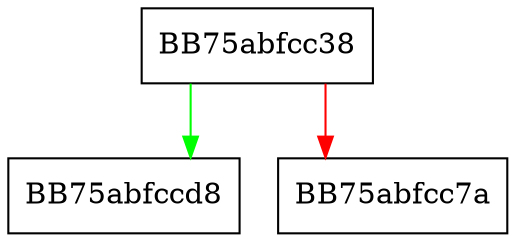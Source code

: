 digraph ZSTD_copyDDictParameters {
  node [shape="box"];
  graph [splines=ortho];
  BB75abfcc38 -> BB75abfccd8 [color="green"];
  BB75abfcc38 -> BB75abfcc7a [color="red"];
}